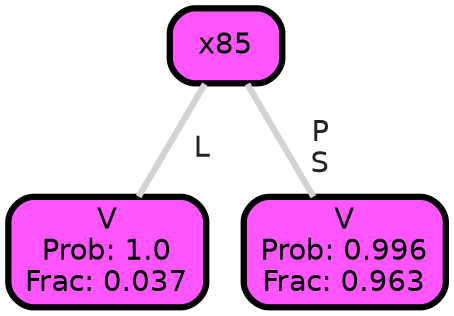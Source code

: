 graph Tree {
node [shape=box, style="filled, rounded",color="black",penwidth="3",fontcolor="black",                 fontname=helvetica] ;
graph [ranksep="0 equally", splines=straight,                 bgcolor=transparent, dpi=200] ;
edge [fontname=helvetica, fontweight=bold,fontcolor=grey14,color=lightgray] ;
0 [label="V
Prob: 1.0
Frac: 0.037", fillcolor="#ff55ff"] ;
1 [label="x85", fillcolor="#fe55fe"] ;
2 [label="V
Prob: 0.996
Frac: 0.963", fillcolor="#fe55fe"] ;
1 -- 0 [label=" L",penwidth=3] ;
1 -- 2 [label=" P\n S",penwidth=3] ;
{rank = same;}}